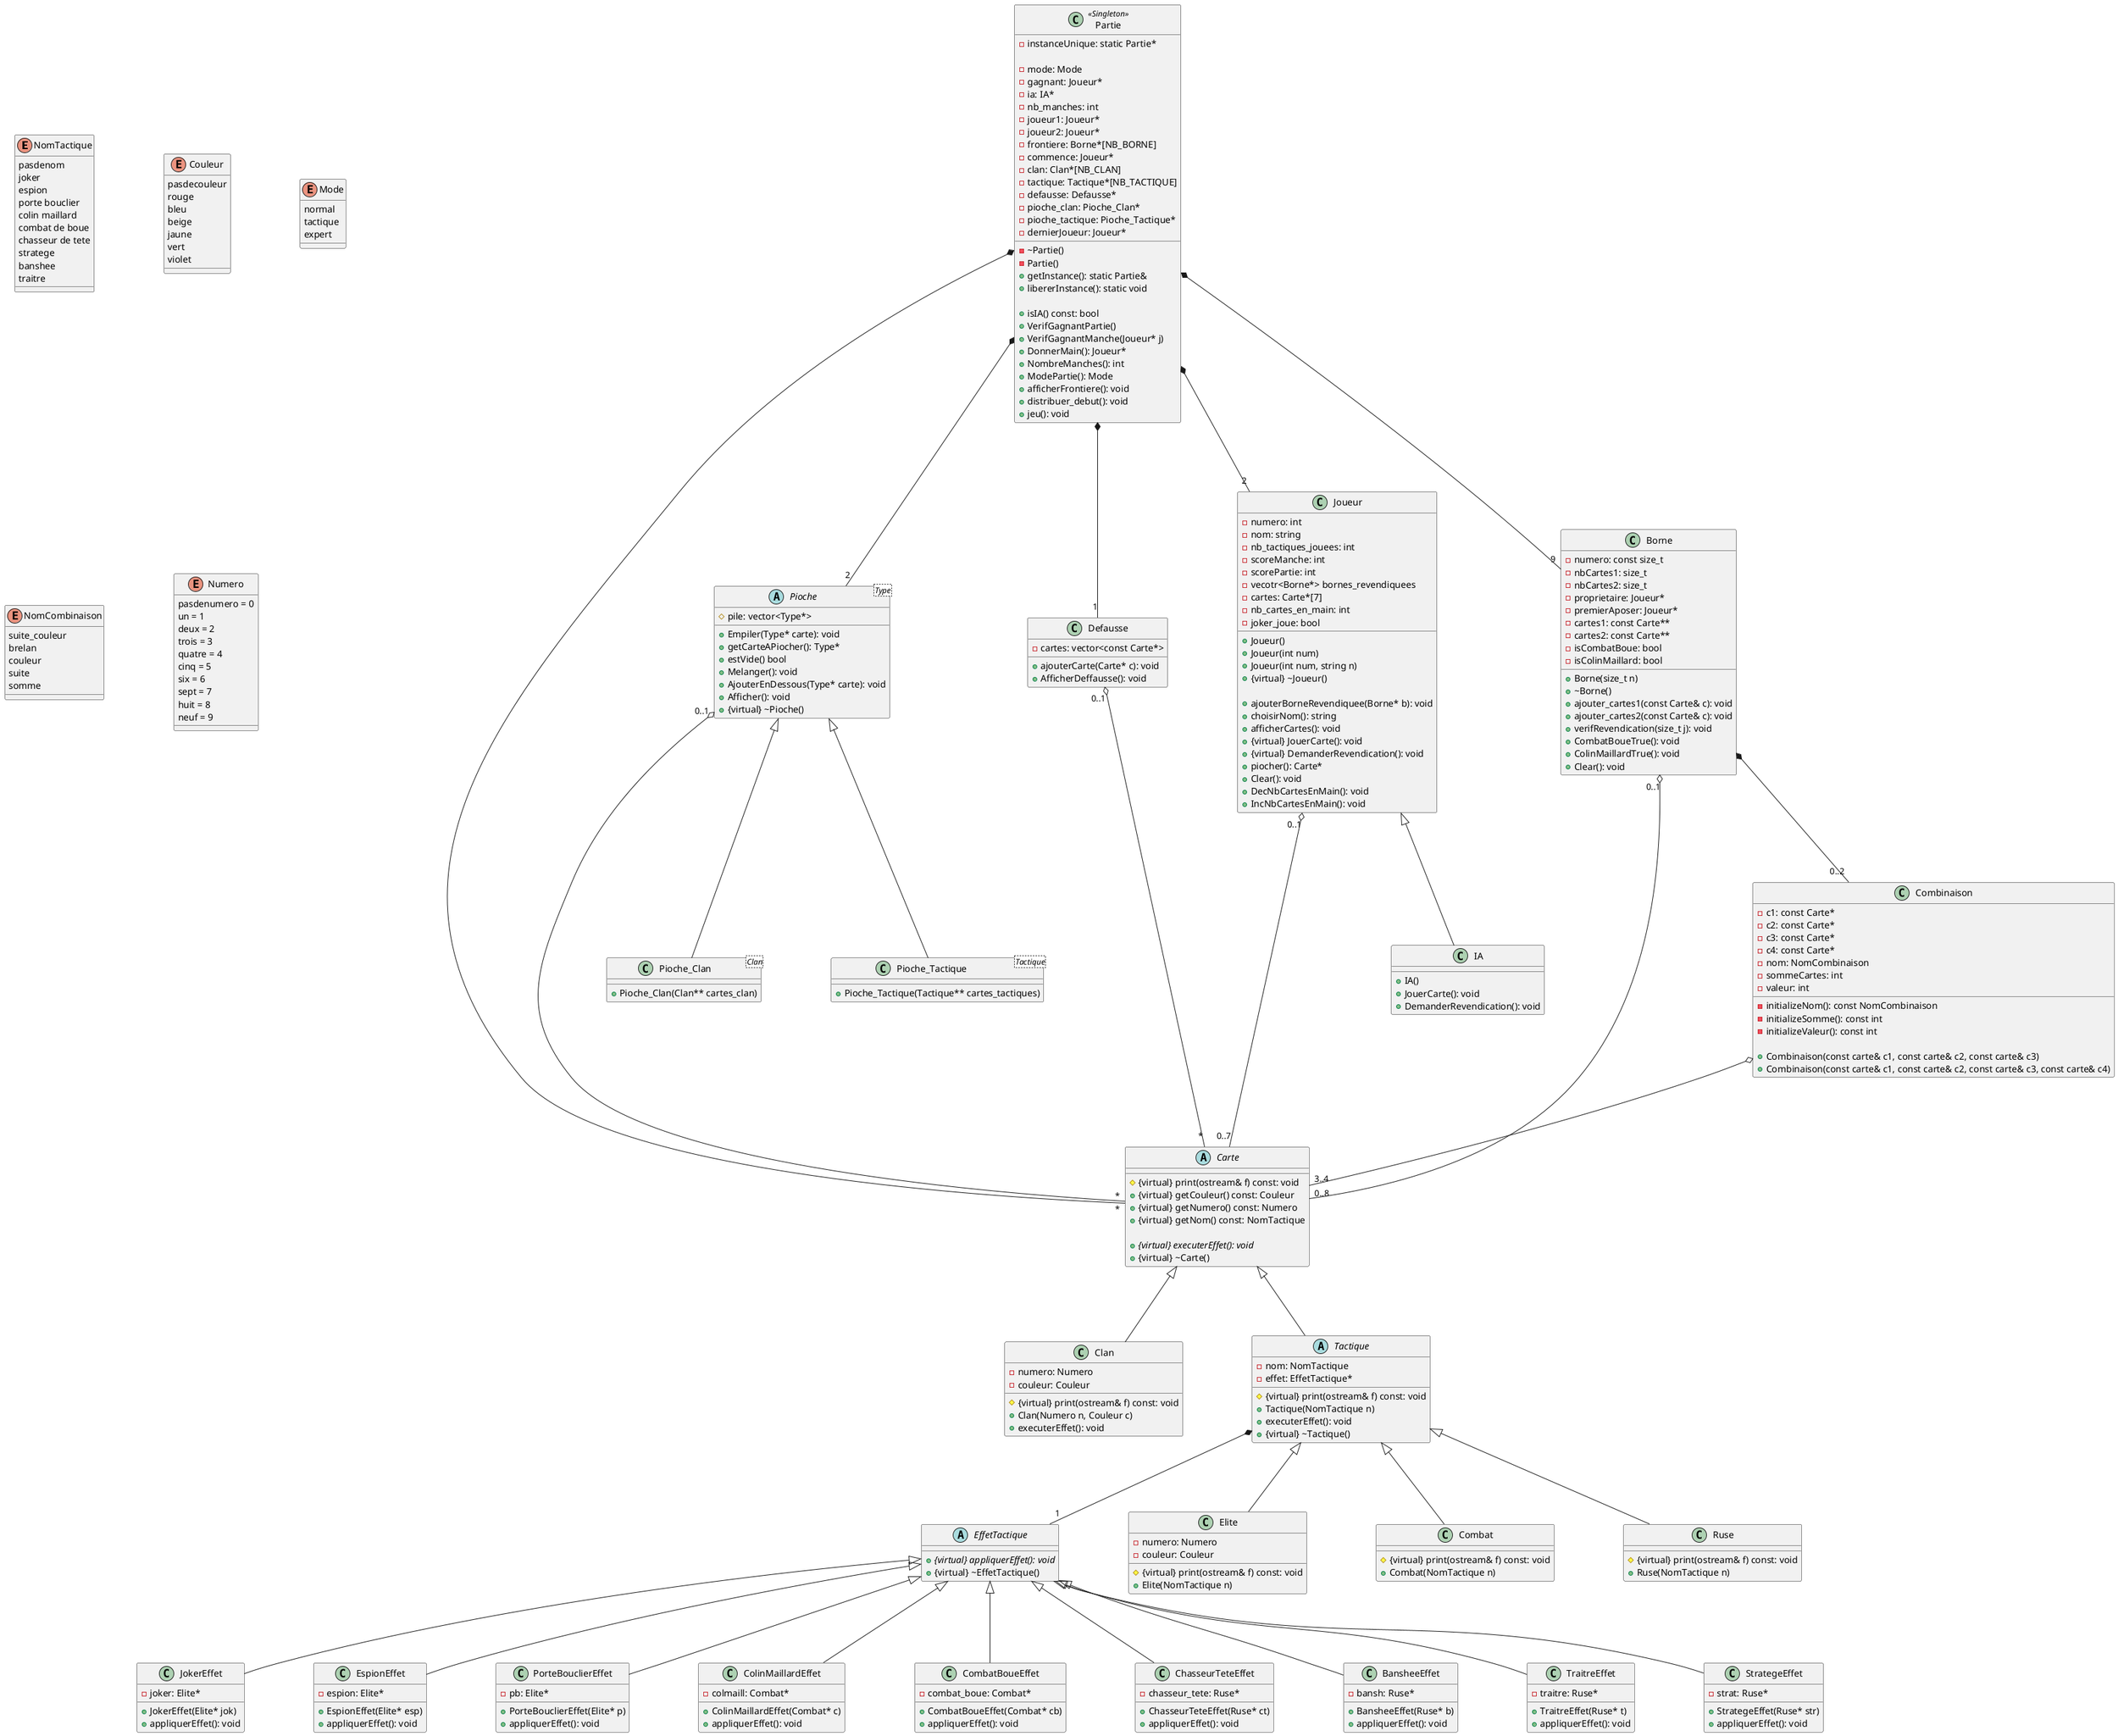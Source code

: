 @startuml
skinparam nodesep 105
skinparam ranksep 105


enum NomTactique{
	pasdenom
	joker
	espion
	porte bouclier
	colin maillard
	combat de boue
	chasseur de tete
	stratege
	banshee
	traitre    
}

enum Couleur {
	pasdecouleur
	rouge
	bleu
	beige
	jaune
	vert
	violet
}

enum Mode{
	normal
	tactique
	expert
}

enum NomCombinaison{
	suite_couleur
	brelan
	couleur
	suite
	somme
}

enum Numero{
	pasdenumero = 0
	un = 1
	deux = 2
	trois = 3
	quatre = 4
	cinq = 5
	six = 6
	sept = 7
	huit = 8
	neuf = 9
}

abstract class Carte{
	# {virtual} print(ostream& f) const: void
	+ {virtual} getCouleur() const: Couleur
	+ {virtual} getNumero() const: Numero
	+ {virtual} getNom() const: NomTactique

	{abstract} + {virtual} executerEffet(): void
	+ {virtual} ~Carte()
}

class Clan {
	# {virtual} print(ostream& f) const: void
	- numero: Numero
	- couleur: Couleur
	+ Clan(Numero n, Couleur c)
	+ executerEffet(): void
}

abstract class EffetTactique {
	{abstract} + {virtual} appliquerEffet(): void
	+ {virtual} ~EffetTactique()
}

class JokerEffet {
	- joker: Elite*
	+ JokerEffet(Elite* jok)
	+ appliquerEffet(): void
}

class EspionEffet {
	- espion: Elite*
	+ EspionEffet(Elite* esp)
	+ appliquerEffet(): void
}

class PorteBouclierEffet {
	- pb: Elite*
	+ PorteBouclierEffet(Elite* p)
	+ appliquerEffet(): void
}

class ColinMaillardEffet {
	- colmaill: Combat*
	+ ColinMaillardEffet(Combat* c)
	+ appliquerEffet(): void
}


class CombatBoueEffet {
	- combat_boue: Combat*
	+ CombatBoueEffet(Combat* cb)
	+ appliquerEffet(): void
}

class ChasseurTeteEffet {
	- chasseur_tete: Ruse*
	+ ChasseurTeteEffet(Ruse* ct)
	+ appliquerEffet(): void
}

class BansheeEffet {
	- bansh: Ruse*
	+ BansheeEffet(Ruse* b)
	+ appliquerEffet(): void
}

class TraitreEffet {
	- traitre: Ruse*
	+ TraitreEffet(Ruse* t)
	+ appliquerEffet(): void
}

class StrategeEffet {
	- strat: Ruse*
	+ StrategeEffet(Ruse* str)
	+ appliquerEffet(): void
}

abstract class Tactique {
	# {virtual} print(ostream& f) const: void

	- nom: NomTactique
	- effet: EffetTactique*

	+ Tactique(NomTactique n)
	+ executerEffet(): void
	+ {virtual} ~Tactique()
}

class Elite {
	# {virtual} print(ostream& f) const: void
	- numero: Numero
	- couleur: Couleur
	+ Elite(NomTactique n)
	
}

class Combat {
	# {virtual} print(ostream& f) const: void
	+ Combat(NomTactique n)
}

class Ruse {
	# {virtual} print(ostream& f) const: void
	+ Ruse(NomTactique n)
}


abstract class Pioche <Type> {
	# pile: vector<Type*>
	+ Empiler(Type* carte): void
	+ getCarteAPiocher(): Type*
	+ estVide() bool
	+ Melanger(): void
	+ AjouterEnDessous(Type* carte): void
	+ Afficher(): void
	+ {virtual} ~Pioche()
}

class Pioche_Clan <Clan> {
	+ Pioche_Clan(Clan** cartes_clan)
}


class Pioche_Tactique <Tactique> {
	+ Pioche_Tactique(Tactique** cartes_tactiques)
}

class Defausse {
	- cartes: vector<const Carte*>
	+ ajouterCarte(Carte* c): void
	+ AfficherDeffausse(): void
}

class Joueur {
	- numero: int
	- nom: string
	- nb_tactiques_jouees: int
	- scoreManche: int
	- scorePartie: int
	- vecotr<Borne*> bornes_revendiquees
	- cartes: Carte*[7]
	- nb_cartes_en_main: int
	- joker_joue: bool

	+ Joueur()
	+ Joueur(int num)
	+ Joueur(int num, string n)
	+ {virtual} ~Joueur()
	
	+ ajouterBorneRevendiquee(Borne* b): void
	+ choisirNom(): string
	+ afficherCartes(): void
	+ {virtual} JouerCarte(): void
        + {virtual} DemanderRevendication(): void
	+ piocher(): Carte*
	+ Clear(): void
	+ DecNbCartesEnMain(): void
	+ IncNbCartesEnMain(): void
}

class IA {
	+ IA()
	+ JouerCarte(): void
        + DemanderRevendication(): void
}

class Combinaison {
	
	- c1: const Carte*
	- c2: const Carte*
	- c3: const Carte*
	- c4: const Carte*
	- nom: NomCombinaison
	- sommeCartes: int
	- valeur: int
	- initializeNom(): const NomCombinaison
	- initializeSomme(): const int
	- initializeValeur(): const int

	+ Combinaison(const carte& c1, const carte& c2, const carte& c3)
	+ Combinaison(const carte& c1, const carte& c2, const carte& c3, const carte& c4)
	
}

class Borne {

	- numero: const size_t
	- nbCartes1: size_t
	- nbCartes2: size_t
	- proprietaire: Joueur*
	- premierAposer: Joueur*
	- cartes1: const Carte**
	- cartes2: const Carte**
	- isCombatBoue: bool
	- isColinMaillard: bool

	+ Borne(size_t n)
	+ ~Borne()
	+ ajouter_cartes1(const Carte& c): void
	+ ajouter_cartes2(const Carte& c): void
	+ verifRevendication(size_t j): void
	+ CombatBoueTrue(): void
	+ ColinMaillardTrue(): void
	+ Clear(): void
}

class Partie <<Singleton>> {
	- instanceUnique: static Partie*
	- ~Partie()
	- Partie()

	- mode: Mode
	- gagnant: Joueur*
	- ia: IA*
	- nb_manches: int
	- joueur1: Joueur*
	- joueur2: Joueur*
	- frontiere: Borne*[NB_BORNE]
	- commence: Joueur*
	- clan: Clan*[NB_CLAN]
	- tactique: Tactique*[NB_TACTIQUE]
	- defausse: Defausse*
	- pioche_clan: Pioche_Clan*
	- pioche_tactique: Pioche_Tactique*
	- dernierJoueur: Joueur*
	
	+ getInstance(): static Partie&
	+ libererInstance(): static void

	+ isIA() const: bool
	+ VerifGagnantPartie()
	+ VerifGagnantManche(Joueur* j)
	+ DonnerMain(): Joueur*
	+ NombreManches(): int
	+ ModePartie(): Mode
	+ afficherFrontiere(): void
	+ distribuer_debut(): void
	+ jeu(): void
	
}



Partie *-- "2" Joueur
Partie *-- "*" Carte
Partie *-- "9" Borne
Partie *-- "1" Defausse
Partie *-- "2" Pioche

Pioche <|-- Pioche_Clan
Pioche <|-- Pioche_Tactique

Joueur <|-- IA

Carte <|-- Clan
Carte <|-d- Tactique

Tactique <|-- Ruse
Tactique <|-- Elite
Tactique <|-- Combat
Tactique *-- "1" EffetTactique

EffetTactique <|-- JokerEffet
EffetTactique <|-- EspionEffet
EffetTactique <|-- PorteBouclierEffet
EffetTactique <|-- ColinMaillardEffet
EffetTactique <|-- CombatBoueEffet
EffetTactique <|-- ChasseurTeteEffet
EffetTactique <|-- BansheeEffet
EffetTactique <|-- TraitreEffet
EffetTactique <|-- StrategeEffet

Borne *-- "0..2" Combinaison

Combinaison o-- "3..4" Carte
Pioche "0..1" o-- "*" Carte
Borne "0..1" o-- "0..8" Carte
Defausse "0..1" o-- "*" Carte
Joueur "0..1" o-- "0..7" Carte
@enduml
